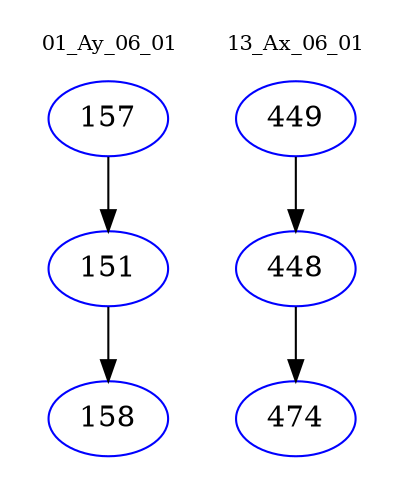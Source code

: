 digraph{
subgraph cluster_0 {
color = white
label = "01_Ay_06_01";
fontsize=10;
T0_157 [label="157", color="blue"]
T0_157 -> T0_151 [color="black"]
T0_151 [label="151", color="blue"]
T0_151 -> T0_158 [color="black"]
T0_158 [label="158", color="blue"]
}
subgraph cluster_1 {
color = white
label = "13_Ax_06_01";
fontsize=10;
T1_449 [label="449", color="blue"]
T1_449 -> T1_448 [color="black"]
T1_448 [label="448", color="blue"]
T1_448 -> T1_474 [color="black"]
T1_474 [label="474", color="blue"]
}
}
